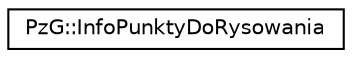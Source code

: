 digraph "Graficzna hierarchia klas"
{
  edge [fontname="Helvetica",fontsize="10",labelfontname="Helvetica",labelfontsize="10"];
  node [fontname="Helvetica",fontsize="10",shape=record];
  rankdir="LR";
  Node0 [label="PzG::InfoPunktyDoRysowania",height=0.2,width=0.4,color="black", fillcolor="white", style="filled",URL="$class_pz_g_1_1_info_punkty_do_rysowania.html",tooltip="Modeluje zestaw informacji o rysowanych punktach. "];
}
